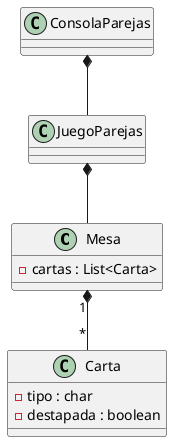 @startuml
Mesa "1" *-- "*" Carta
JuegoParejas *-- Mesa
ConsolaParejas *-- JuegoParejas

class Carta {
    -tipo : char
    -destapada : boolean

}

class Mesa {
    -cartas : List<Carta>
}

class JuegoParejas {
}

class ConsolaParejas {
}
@enduml